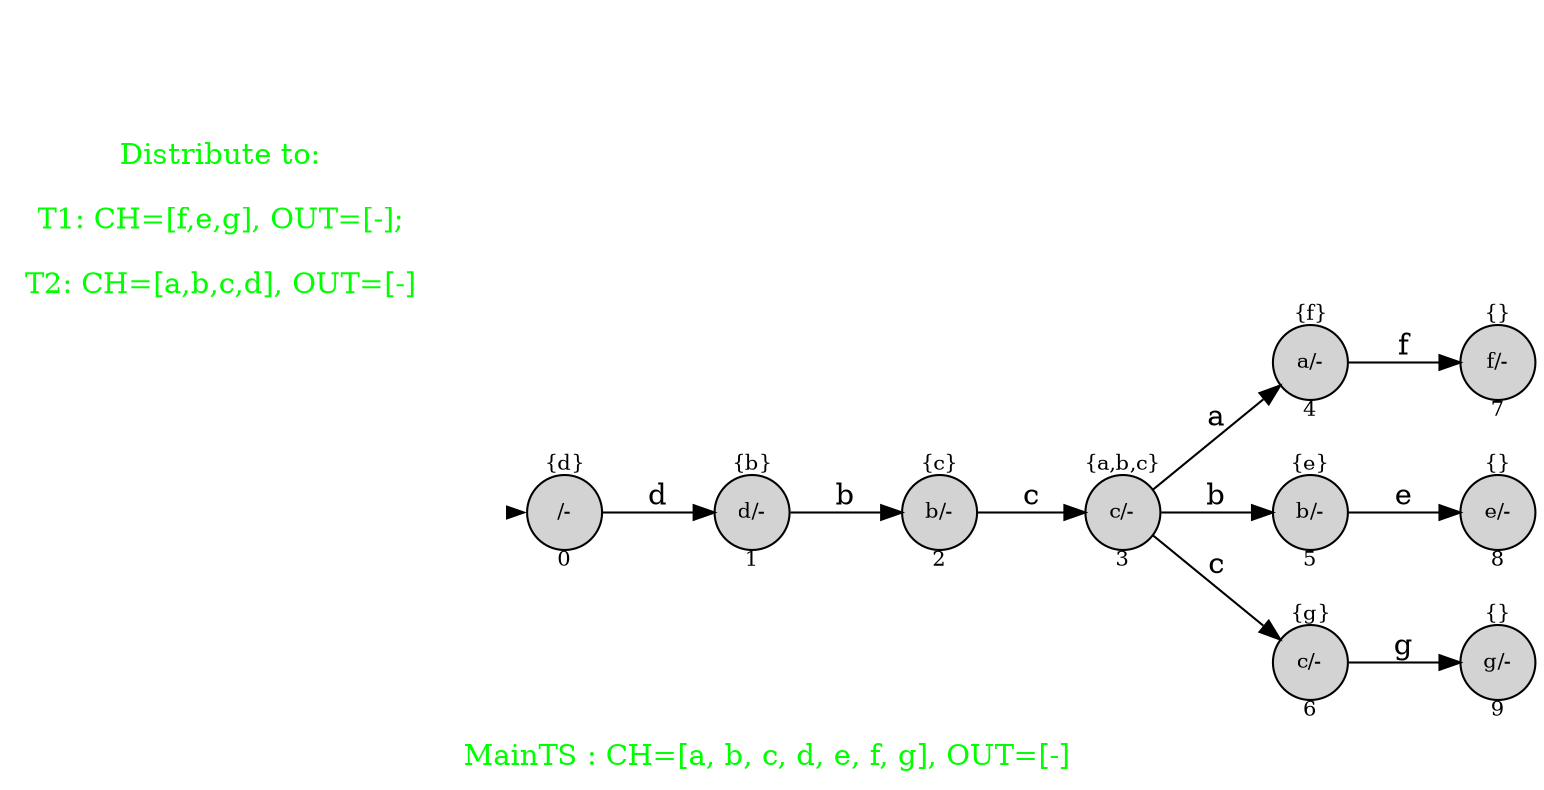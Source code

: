digraph G {
graph [fontcolor="green",fontsize=14,rankdir=LR,ranksep=0.6,nodesep=0.5,label="
MainTS : CH=[a, b, c, d, e, f, g], OUT=[-] "];

node[shape=circle, style=filled, fixedsize=true, fontsize=10];

init [shape=point,style=invis];
spec [fontcolor="green",fontsize=14,peripheries=0,shape=square,fixedsize=false,style="",label="Distribute to:

T1: CH=[f,e,g], OUT=[-];

T2: CH=[a,b,c,d], OUT=[-]"];
	4[label="{f}

a/-

4"];

	7[label="{}

f/-

7"];

	8[label="{}

e/-

8"];

	9[label="{}

g/-

9"];

	5[label="{e}

b/-

5"];

	3[label="{a,b,c}

c/-

3"];

	6[label="{g}

c/-

6"];

	2[label="{c}

b/-

2"];

	1[label="{b}

d/-

1"];

	0[label="{d}

/-

0"];

	 init -> 0[penwidth=0,tooltip="initial state"];

	5 -> 8[label="e"];

	3 -> 6[label="c"];

	3 -> 4[label="a"];

	3 -> 5[label="b"];

	6 -> 9[label="g"];

	4 -> 7[label="f"];

	2 -> 3[label="c"];

	0 -> 1[label="d"];

	1 -> 2[label="b"];


}
